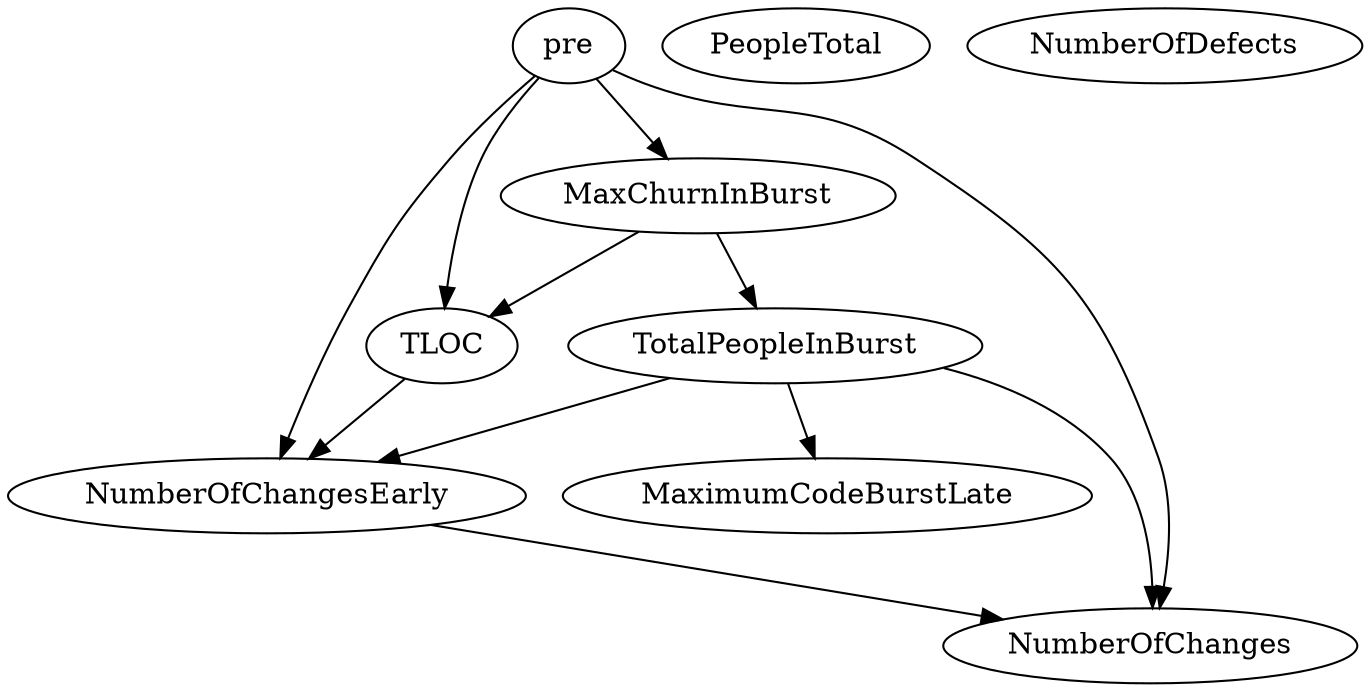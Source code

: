 digraph {
   NumberOfChangesEarly;
   PeopleTotal;
   NumberOfDefects;
   TotalPeopleInBurst;
   MaximumCodeBurstLate;
   MaxChurnInBurst;
   TLOC;
   NumberOfChanges;
   pre;
   NumberOfChangesEarly -> NumberOfChanges;
   TotalPeopleInBurst -> NumberOfChangesEarly;
   TotalPeopleInBurst -> MaximumCodeBurstLate;
   TotalPeopleInBurst -> NumberOfChanges;
   MaxChurnInBurst -> TotalPeopleInBurst;
   MaxChurnInBurst -> TLOC;
   TLOC -> NumberOfChangesEarly;
   pre -> NumberOfChangesEarly;
   pre -> MaxChurnInBurst;
   pre -> TLOC;
   pre -> NumberOfChanges;
}
